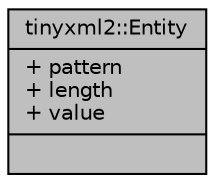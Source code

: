 digraph "tinyxml2::Entity"
{
 // LATEX_PDF_SIZE
  edge [fontname="Helvetica",fontsize="10",labelfontname="Helvetica",labelfontsize="10"];
  node [fontname="Helvetica",fontsize="10",shape=record];
  Node1 [label="{tinyxml2::Entity\n|+ pattern\l+ length\l+ value\l|}",height=0.2,width=0.4,color="black", fillcolor="grey75", style="filled", fontcolor="black",tooltip=" "];
}
